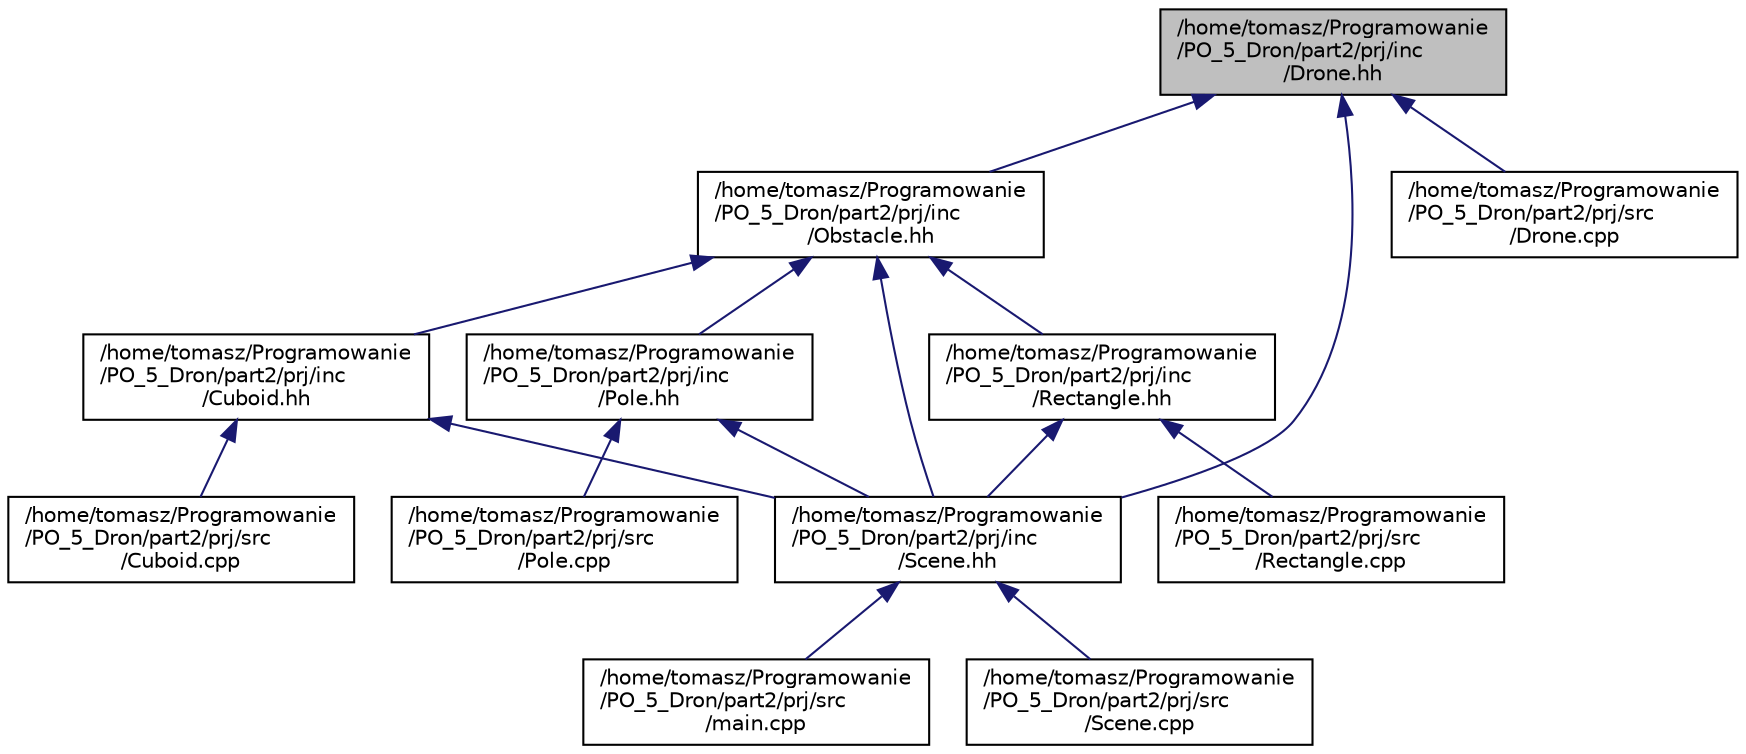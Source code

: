 digraph "/home/tomasz/Programowanie/PO_5_Dron/part2/prj/inc/Drone.hh"
{
  edge [fontname="Helvetica",fontsize="10",labelfontname="Helvetica",labelfontsize="10"];
  node [fontname="Helvetica",fontsize="10",shape=record];
  Node7 [label="/home/tomasz/Programowanie\l/PO_5_Dron/part2/prj/inc\l/Drone.hh",height=0.2,width=0.4,color="black", fillcolor="grey75", style="filled", fontcolor="black"];
  Node7 -> Node8 [dir="back",color="midnightblue",fontsize="10",style="solid",fontname="Helvetica"];
  Node8 [label="/home/tomasz/Programowanie\l/PO_5_Dron/part2/prj/inc\l/Obstacle.hh",height=0.2,width=0.4,color="black", fillcolor="white", style="filled",URL="$_obstacle_8hh.html"];
  Node8 -> Node9 [dir="back",color="midnightblue",fontsize="10",style="solid",fontname="Helvetica"];
  Node9 [label="/home/tomasz/Programowanie\l/PO_5_Dron/part2/prj/inc\l/Cuboid.hh",height=0.2,width=0.4,color="black", fillcolor="white", style="filled",URL="$_cuboid_8hh.html"];
  Node9 -> Node10 [dir="back",color="midnightblue",fontsize="10",style="solid",fontname="Helvetica"];
  Node10 [label="/home/tomasz/Programowanie\l/PO_5_Dron/part2/prj/inc\l/Scene.hh",height=0.2,width=0.4,color="black", fillcolor="white", style="filled",URL="$_scene_8hh.html"];
  Node10 -> Node11 [dir="back",color="midnightblue",fontsize="10",style="solid",fontname="Helvetica"];
  Node11 [label="/home/tomasz/Programowanie\l/PO_5_Dron/part2/prj/src\l/main.cpp",height=0.2,width=0.4,color="black", fillcolor="white", style="filled",URL="$main_8cpp.html"];
  Node10 -> Node12 [dir="back",color="midnightblue",fontsize="10",style="solid",fontname="Helvetica"];
  Node12 [label="/home/tomasz/Programowanie\l/PO_5_Dron/part2/prj/src\l/Scene.cpp",height=0.2,width=0.4,color="black", fillcolor="white", style="filled",URL="$_scene_8cpp.html"];
  Node9 -> Node13 [dir="back",color="midnightblue",fontsize="10",style="solid",fontname="Helvetica"];
  Node13 [label="/home/tomasz/Programowanie\l/PO_5_Dron/part2/prj/src\l/Cuboid.cpp",height=0.2,width=0.4,color="black", fillcolor="white", style="filled",URL="$_cuboid_8cpp.html"];
  Node8 -> Node14 [dir="back",color="midnightblue",fontsize="10",style="solid",fontname="Helvetica"];
  Node14 [label="/home/tomasz/Programowanie\l/PO_5_Dron/part2/prj/inc\l/Pole.hh",height=0.2,width=0.4,color="black", fillcolor="white", style="filled",URL="$_pole_8hh.html"];
  Node14 -> Node10 [dir="back",color="midnightblue",fontsize="10",style="solid",fontname="Helvetica"];
  Node14 -> Node15 [dir="back",color="midnightblue",fontsize="10",style="solid",fontname="Helvetica"];
  Node15 [label="/home/tomasz/Programowanie\l/PO_5_Dron/part2/prj/src\l/Pole.cpp",height=0.2,width=0.4,color="black", fillcolor="white", style="filled",URL="$_pole_8cpp.html"];
  Node8 -> Node16 [dir="back",color="midnightblue",fontsize="10",style="solid",fontname="Helvetica"];
  Node16 [label="/home/tomasz/Programowanie\l/PO_5_Dron/part2/prj/inc\l/Rectangle.hh",height=0.2,width=0.4,color="black", fillcolor="white", style="filled",URL="$_rectangle_8hh.html"];
  Node16 -> Node10 [dir="back",color="midnightblue",fontsize="10",style="solid",fontname="Helvetica"];
  Node16 -> Node17 [dir="back",color="midnightblue",fontsize="10",style="solid",fontname="Helvetica"];
  Node17 [label="/home/tomasz/Programowanie\l/PO_5_Dron/part2/prj/src\l/Rectangle.cpp",height=0.2,width=0.4,color="black", fillcolor="white", style="filled",URL="$_rectangle_8cpp.html"];
  Node8 -> Node10 [dir="back",color="midnightblue",fontsize="10",style="solid",fontname="Helvetica"];
  Node7 -> Node10 [dir="back",color="midnightblue",fontsize="10",style="solid",fontname="Helvetica"];
  Node7 -> Node18 [dir="back",color="midnightblue",fontsize="10",style="solid",fontname="Helvetica"];
  Node18 [label="/home/tomasz/Programowanie\l/PO_5_Dron/part2/prj/src\l/Drone.cpp",height=0.2,width=0.4,color="black", fillcolor="white", style="filled",URL="$_drone_8cpp.html"];
}

